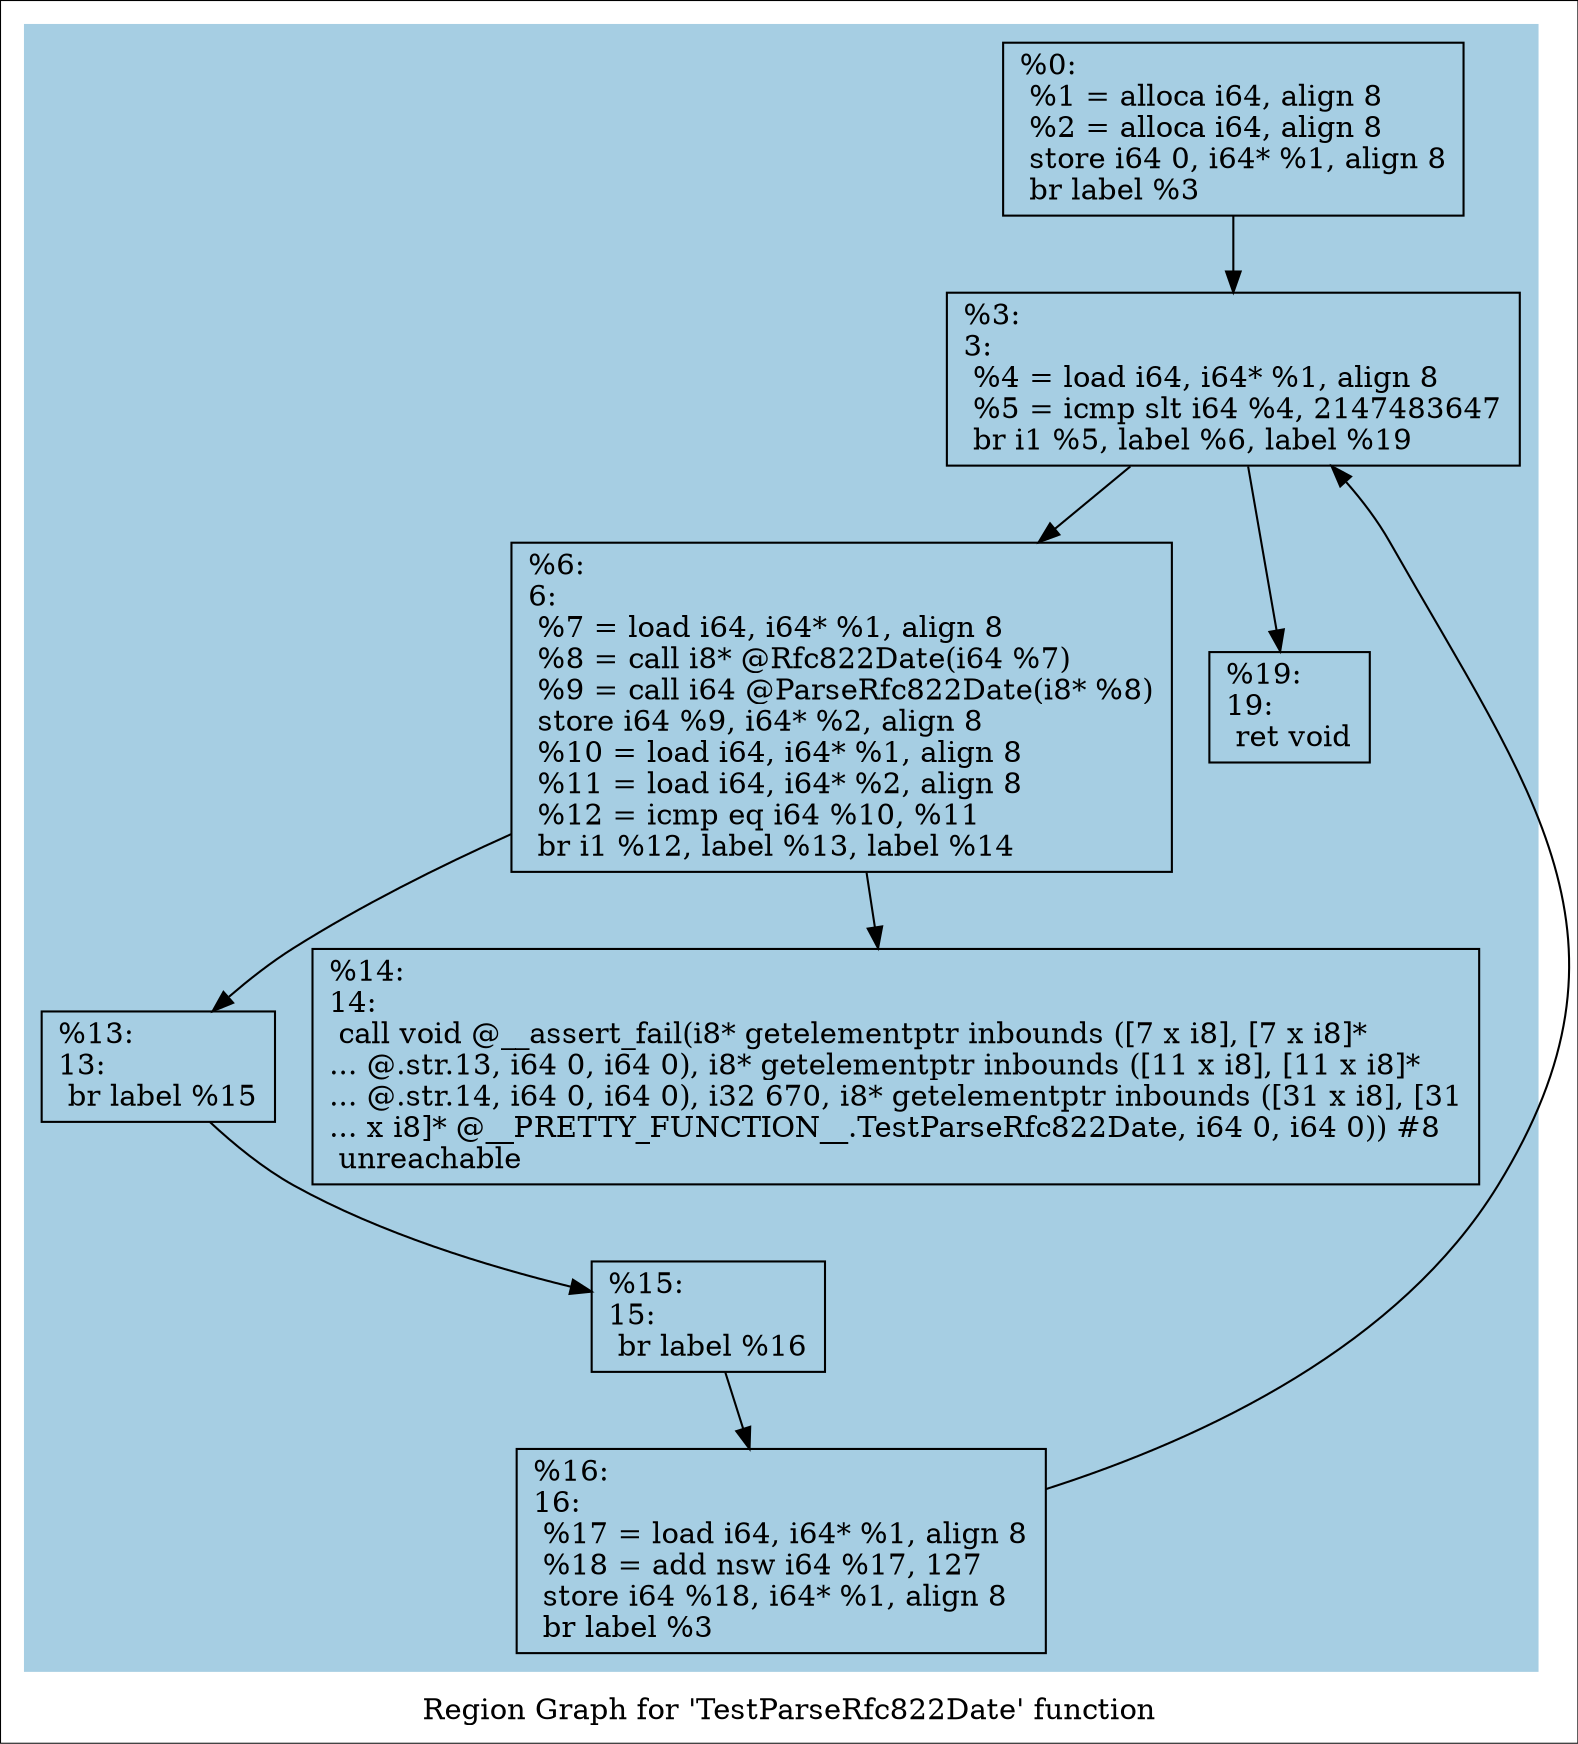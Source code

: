 digraph "Region Graph for 'TestParseRfc822Date' function" {
	label="Region Graph for 'TestParseRfc822Date' function";

	Node0xc1e2d0 [shape=record,label="{%0:\l  %1 = alloca i64, align 8\l  %2 = alloca i64, align 8\l  store i64 0, i64* %1, align 8\l  br label %3\l}"];
	Node0xc1e2d0 -> Node0xbe1770;
	Node0xbe1770 [shape=record,label="{%3:\l3:                                                \l  %4 = load i64, i64* %1, align 8\l  %5 = icmp slt i64 %4, 2147483647\l  br i1 %5, label %6, label %19\l}"];
	Node0xbe1770 -> Node0xc2a390;
	Node0xbe1770 -> Node0xbfa540;
	Node0xc2a390 [shape=record,label="{%6:\l6:                                                \l  %7 = load i64, i64* %1, align 8\l  %8 = call i8* @Rfc822Date(i64 %7)\l  %9 = call i64 @ParseRfc822Date(i8* %8)\l  store i64 %9, i64* %2, align 8\l  %10 = load i64, i64* %1, align 8\l  %11 = load i64, i64* %2, align 8\l  %12 = icmp eq i64 %10, %11\l  br i1 %12, label %13, label %14\l}"];
	Node0xc2a390 -> Node0xc404d0;
	Node0xc2a390 -> Node0xbe2710;
	Node0xc404d0 [shape=record,label="{%13:\l13:                                               \l  br label %15\l}"];
	Node0xc404d0 -> Node0xc42920;
	Node0xc42920 [shape=record,label="{%15:\l15:                                               \l  br label %16\l}"];
	Node0xc42920 -> Node0xc59370;
	Node0xc59370 [shape=record,label="{%16:\l16:                                               \l  %17 = load i64, i64* %1, align 8\l  %18 = add nsw i64 %17, 127\l  store i64 %18, i64* %1, align 8\l  br label %3\l}"];
	Node0xc59370 -> Node0xbe1770;
	Node0xbe2710 [shape=record,label="{%14:\l14:                                               \l  call void @__assert_fail(i8* getelementptr inbounds ([7 x i8], [7 x i8]*\l... @.str.13, i64 0, i64 0), i8* getelementptr inbounds ([11 x i8], [11 x i8]*\l... @.str.14, i64 0, i64 0), i32 670, i8* getelementptr inbounds ([31 x i8], [31\l... x i8]* @__PRETTY_FUNCTION__.TestParseRfc822Date, i64 0, i64 0)) #8\l  unreachable\l}"];
	Node0xbfa540 [shape=record,label="{%19:\l19:                                               \l  ret void\l}"];
	colorscheme = "paired12"
        subgraph cluster_0xbcecc0 {
          label = "";
          style = filled;
          color = 1
          Node0xc1e2d0;
          Node0xbe1770;
          Node0xc2a390;
          Node0xc404d0;
          Node0xc42920;
          Node0xc59370;
          Node0xbe2710;
          Node0xbfa540;
        }
}

